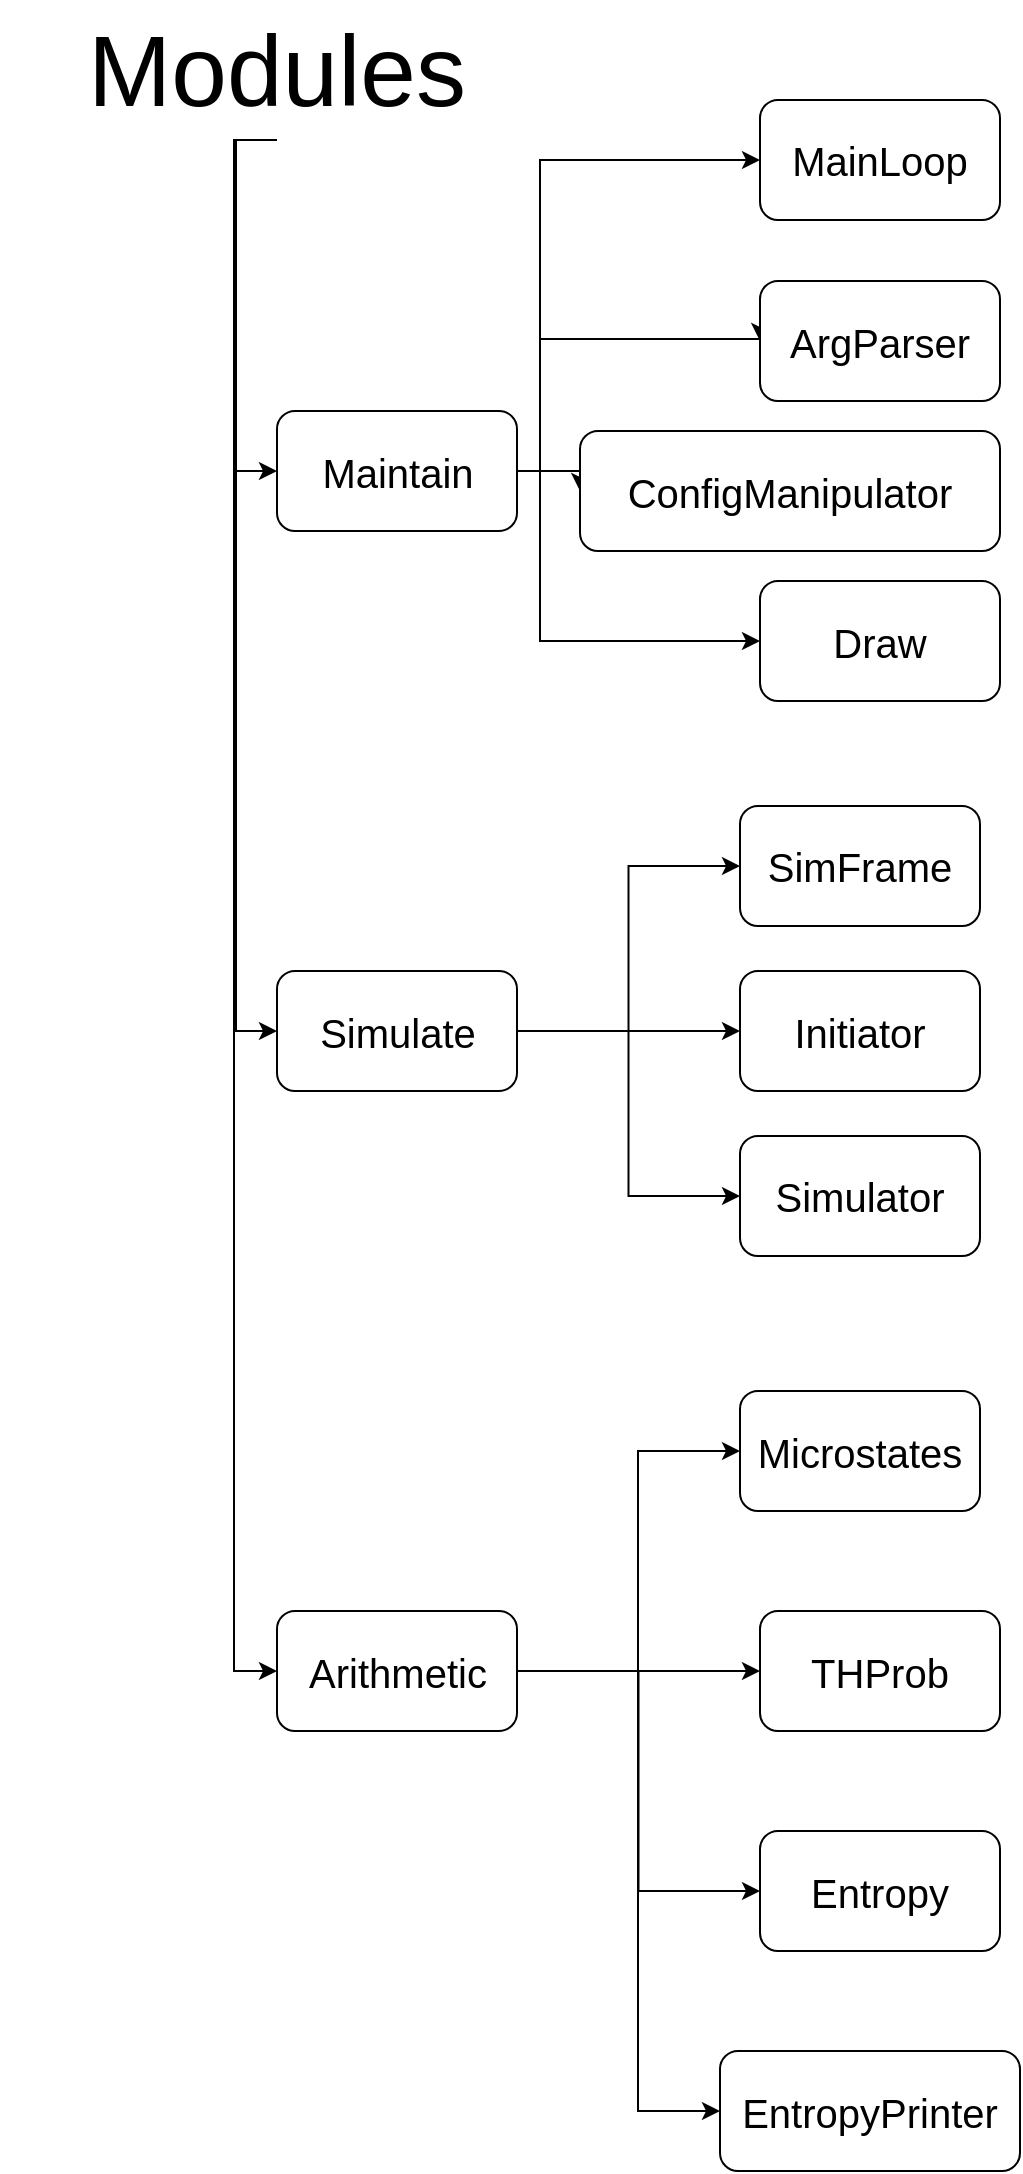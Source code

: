 <mxfile version="10.6.7" type="device"><diagram id="RwhqeOW1l-oJaSR4E7M6" name="Idea"><mxGraphModel dx="1298" dy="713" grid="1" gridSize="10" guides="1" tooltips="1" connect="1" arrows="1" fold="1" page="1" pageScale="1" pageWidth="827" pageHeight="1169" math="0" shadow="0"><root><mxCell id="0"/><mxCell id="1" parent="0"/><mxCell id="WnCjER1M3jmYZ0gr1c-u-15" style="edgeStyle=orthogonalEdgeStyle;rounded=0;orthogonalLoop=1;jettySize=auto;html=1;exitX=0.5;exitY=1;exitDx=0;exitDy=0;entryX=0;entryY=0.5;entryDx=0;entryDy=0;fontSize=20;" parent="1" source="WnCjER1M3jmYZ0gr1c-u-1" target="WnCjER1M3jmYZ0gr1c-u-3" edge="1"><mxGeometry relative="1" as="geometry"><mxPoint x="147" y="185.167" as="sourcePoint"/><Array as="points"><mxPoint x="128" y="120"/><mxPoint x="128" y="286"/></Array></mxGeometry></mxCell><mxCell id="WnCjER1M3jmYZ0gr1c-u-26" style="edgeStyle=orthogonalEdgeStyle;rounded=0;orthogonalLoop=1;jettySize=auto;html=1;exitX=0.5;exitY=1;exitDx=0;exitDy=0;entryX=0;entryY=0.5;entryDx=0;entryDy=0;fontSize=20;" parent="1" source="WnCjER1M3jmYZ0gr1c-u-1" target="WnCjER1M3jmYZ0gr1c-u-19" edge="1"><mxGeometry relative="1" as="geometry"><mxPoint x="147" y="185.167" as="sourcePoint"/><Array as="points"><mxPoint x="128" y="120"/><mxPoint x="128" y="566"/></Array></mxGeometry></mxCell><mxCell id="WnCjER1M3jmYZ0gr1c-u-36" style="edgeStyle=orthogonalEdgeStyle;rounded=0;orthogonalLoop=1;jettySize=auto;html=1;exitX=0.5;exitY=1;exitDx=0;exitDy=0;entryX=0;entryY=0.5;entryDx=0;entryDy=0;fontSize=20;" parent="1" source="WnCjER1M3jmYZ0gr1c-u-1" target="WnCjER1M3jmYZ0gr1c-u-27" edge="1"><mxGeometry relative="1" as="geometry"><mxPoint x="147" y="185.167" as="sourcePoint"/><Array as="points"><mxPoint x="127" y="120"/><mxPoint x="127" y="886"/></Array></mxGeometry></mxCell><mxCell id="WnCjER1M3jmYZ0gr1c-u-1" value="Modules" style="text;html=1;strokeColor=none;fillColor=none;align=center;verticalAlign=middle;whiteSpace=wrap;rounded=0;fontSize=50;" parent="1" vertex="1"><mxGeometry x="10" y="50" width="277" height="70" as="geometry"/></mxCell><mxCell id="WnCjER1M3jmYZ0gr1c-u-16" style="edgeStyle=orthogonalEdgeStyle;rounded=0;orthogonalLoop=1;jettySize=auto;html=1;exitX=1;exitY=0.5;exitDx=0;exitDy=0;entryX=0;entryY=0.5;entryDx=0;entryDy=0;fontSize=20;" parent="1" source="WnCjER1M3jmYZ0gr1c-u-3" target="WnCjER1M3jmYZ0gr1c-u-7" edge="1"><mxGeometry relative="1" as="geometry"><Array as="points"><mxPoint x="280" y="285.5"/><mxPoint x="280" y="219.5"/></Array></mxGeometry></mxCell><mxCell id="WnCjER1M3jmYZ0gr1c-u-17" style="edgeStyle=orthogonalEdgeStyle;rounded=0;orthogonalLoop=1;jettySize=auto;html=1;exitX=1;exitY=0.5;exitDx=0;exitDy=0;entryX=0;entryY=0.5;entryDx=0;entryDy=0;fontSize=20;" parent="1" source="WnCjER1M3jmYZ0gr1c-u-3" target="WnCjER1M3jmYZ0gr1c-u-8" edge="1"><mxGeometry relative="1" as="geometry"/></mxCell><mxCell id="WnCjER1M3jmYZ0gr1c-u-18" style="edgeStyle=orthogonalEdgeStyle;rounded=0;orthogonalLoop=1;jettySize=auto;html=1;exitX=1;exitY=0.5;exitDx=0;exitDy=0;entryX=0;entryY=0.5;entryDx=0;entryDy=0;fontSize=20;" parent="1" source="WnCjER1M3jmYZ0gr1c-u-3" target="WnCjER1M3jmYZ0gr1c-u-9" edge="1"><mxGeometry relative="1" as="geometry"><Array as="points"><mxPoint x="280" y="285.5"/><mxPoint x="280" y="370.5"/></Array></mxGeometry></mxCell><mxCell id="6c07GtGAKQh7QxY7TeVx-2" style="edgeStyle=orthogonalEdgeStyle;rounded=0;orthogonalLoop=1;jettySize=auto;html=1;exitX=1;exitY=0.5;exitDx=0;exitDy=0;entryX=0;entryY=0.5;entryDx=0;entryDy=0;" edge="1" parent="1" source="WnCjER1M3jmYZ0gr1c-u-3" target="6c07GtGAKQh7QxY7TeVx-1"><mxGeometry relative="1" as="geometry"><Array as="points"><mxPoint x="280" y="286"/><mxPoint x="280" y="130"/></Array></mxGeometry></mxCell><mxCell id="WnCjER1M3jmYZ0gr1c-u-3" value="&lt;div&gt;Maintain&lt;/div&gt;" style="rounded=1;whiteSpace=wrap;html=1;fontSize=20;" parent="1" vertex="1"><mxGeometry x="148.5" y="255.5" width="120" height="60" as="geometry"/></mxCell><mxCell id="WnCjER1M3jmYZ0gr1c-u-7" value="ArgParser" style="rounded=1;whiteSpace=wrap;html=1;fontSize=20;" parent="1" vertex="1"><mxGeometry x="390" y="190.5" width="120" height="60" as="geometry"/></mxCell><mxCell id="WnCjER1M3jmYZ0gr1c-u-8" value="&lt;div&gt;ConfigManipulator&lt;/div&gt;" style="rounded=1;whiteSpace=wrap;html=1;fontSize=20;" parent="1" vertex="1"><mxGeometry x="300" y="265.5" width="210" height="60" as="geometry"/></mxCell><mxCell id="WnCjER1M3jmYZ0gr1c-u-9" value="&lt;div&gt;Draw&lt;/div&gt;" style="rounded=1;whiteSpace=wrap;html=1;fontSize=20;" parent="1" vertex="1"><mxGeometry x="390" y="340.5" width="120" height="60" as="geometry"/></mxCell><mxCell id="WnCjER1M3jmYZ0gr1c-u-23" style="edgeStyle=orthogonalEdgeStyle;rounded=0;orthogonalLoop=1;jettySize=auto;html=1;exitX=1;exitY=0.5;exitDx=0;exitDy=0;entryX=0;entryY=0.5;entryDx=0;entryDy=0;fontSize=20;" parent="1" source="WnCjER1M3jmYZ0gr1c-u-19" target="WnCjER1M3jmYZ0gr1c-u-20" edge="1"><mxGeometry relative="1" as="geometry"/></mxCell><mxCell id="WnCjER1M3jmYZ0gr1c-u-24" style="edgeStyle=orthogonalEdgeStyle;rounded=0;orthogonalLoop=1;jettySize=auto;html=1;exitX=1;exitY=0.5;exitDx=0;exitDy=0;entryX=0;entryY=0.5;entryDx=0;entryDy=0;fontSize=20;" parent="1" source="WnCjER1M3jmYZ0gr1c-u-19" target="WnCjER1M3jmYZ0gr1c-u-21" edge="1"><mxGeometry relative="1" as="geometry"/></mxCell><mxCell id="WnCjER1M3jmYZ0gr1c-u-25" style="edgeStyle=orthogonalEdgeStyle;rounded=0;orthogonalLoop=1;jettySize=auto;html=1;exitX=1;exitY=0.5;exitDx=0;exitDy=0;entryX=0;entryY=0.5;entryDx=0;entryDy=0;fontSize=20;" parent="1" source="WnCjER1M3jmYZ0gr1c-u-19" target="WnCjER1M3jmYZ0gr1c-u-22" edge="1"><mxGeometry relative="1" as="geometry"/></mxCell><mxCell id="WnCjER1M3jmYZ0gr1c-u-19" value="Simulate" style="rounded=1;whiteSpace=wrap;html=1;fontSize=20;" parent="1" vertex="1"><mxGeometry x="148.5" y="535.5" width="120" height="60" as="geometry"/></mxCell><mxCell id="WnCjER1M3jmYZ0gr1c-u-20" value="Initiator" style="rounded=1;whiteSpace=wrap;html=1;fontSize=20;" parent="1" vertex="1"><mxGeometry x="380" y="535.5" width="120" height="60" as="geometry"/></mxCell><mxCell id="WnCjER1M3jmYZ0gr1c-u-21" value="SimFrame" style="rounded=1;whiteSpace=wrap;html=1;fontSize=20;" parent="1" vertex="1"><mxGeometry x="380" y="453" width="120" height="60" as="geometry"/></mxCell><mxCell id="WnCjER1M3jmYZ0gr1c-u-22" value="Simulator" style="rounded=1;whiteSpace=wrap;html=1;fontSize=20;" parent="1" vertex="1"><mxGeometry x="380" y="618" width="120" height="60" as="geometry"/></mxCell><mxCell id="WnCjER1M3jmYZ0gr1c-u-32" style="edgeStyle=orthogonalEdgeStyle;rounded=0;orthogonalLoop=1;jettySize=auto;html=1;exitX=1;exitY=0.5;exitDx=0;exitDy=0;entryX=0;entryY=0.5;entryDx=0;entryDy=0;fontSize=20;" parent="1" source="WnCjER1M3jmYZ0gr1c-u-27" target="WnCjER1M3jmYZ0gr1c-u-29" edge="1"><mxGeometry relative="1" as="geometry"/></mxCell><mxCell id="WnCjER1M3jmYZ0gr1c-u-33" style="edgeStyle=orthogonalEdgeStyle;rounded=0;orthogonalLoop=1;jettySize=auto;html=1;exitX=1;exitY=0.5;exitDx=0;exitDy=0;entryX=0;entryY=0.5;entryDx=0;entryDy=0;fontSize=20;" parent="1" source="WnCjER1M3jmYZ0gr1c-u-27" target="WnCjER1M3jmYZ0gr1c-u-28" edge="1"><mxGeometry relative="1" as="geometry"><Array as="points"><mxPoint x="329" y="885.5"/><mxPoint x="329" y="775.5"/></Array></mxGeometry></mxCell><mxCell id="WnCjER1M3jmYZ0gr1c-u-34" style="edgeStyle=orthogonalEdgeStyle;rounded=0;orthogonalLoop=1;jettySize=auto;html=1;exitX=1;exitY=0.5;exitDx=0;exitDy=0;entryX=0;entryY=0.5;entryDx=0;entryDy=0;fontSize=20;" parent="1" source="WnCjER1M3jmYZ0gr1c-u-27" target="WnCjER1M3jmYZ0gr1c-u-30" edge="1"><mxGeometry relative="1" as="geometry"/></mxCell><mxCell id="WnCjER1M3jmYZ0gr1c-u-35" style="edgeStyle=orthogonalEdgeStyle;rounded=0;orthogonalLoop=1;jettySize=auto;html=1;exitX=1;exitY=0.5;exitDx=0;exitDy=0;entryX=0;entryY=0.5;entryDx=0;entryDy=0;fontSize=20;" parent="1" source="WnCjER1M3jmYZ0gr1c-u-27" target="WnCjER1M3jmYZ0gr1c-u-31" edge="1"><mxGeometry relative="1" as="geometry"><Array as="points"><mxPoint x="329" y="885.5"/><mxPoint x="329" y="1105.5"/></Array></mxGeometry></mxCell><mxCell id="WnCjER1M3jmYZ0gr1c-u-27" value="Arithmetic" style="rounded=1;whiteSpace=wrap;html=1;fontSize=20;" parent="1" vertex="1"><mxGeometry x="148.5" y="855.5" width="120" height="60" as="geometry"/></mxCell><mxCell id="WnCjER1M3jmYZ0gr1c-u-28" value="Microstates" style="rounded=1;whiteSpace=wrap;html=1;fontSize=20;" parent="1" vertex="1"><mxGeometry x="380" y="745.5" width="120" height="60" as="geometry"/></mxCell><mxCell id="WnCjER1M3jmYZ0gr1c-u-29" value="THProb" style="rounded=1;whiteSpace=wrap;html=1;fontSize=20;" parent="1" vertex="1"><mxGeometry x="390" y="855.5" width="120" height="60" as="geometry"/></mxCell><mxCell id="WnCjER1M3jmYZ0gr1c-u-30" value="Entropy" style="rounded=1;whiteSpace=wrap;html=1;fontSize=20;" parent="1" vertex="1"><mxGeometry x="390" y="965.5" width="120" height="60" as="geometry"/></mxCell><mxCell id="WnCjER1M3jmYZ0gr1c-u-31" value="EntropyPrinter" style="rounded=1;whiteSpace=wrap;html=1;fontSize=20;" parent="1" vertex="1"><mxGeometry x="370" y="1075.5" width="150" height="60" as="geometry"/></mxCell><mxCell id="6c07GtGAKQh7QxY7TeVx-1" value="&lt;div&gt;MainLoop&lt;/div&gt;" style="rounded=1;whiteSpace=wrap;html=1;fontSize=20;" vertex="1" parent="1"><mxGeometry x="390" y="100" width="120" height="60" as="geometry"/></mxCell></root></mxGraphModel></diagram><diagram id="rgNG-4Kg2G--jfaTgQ7G" name="Maintain"><mxGraphModel dx="1070" dy="594" grid="1" gridSize="10" guides="1" tooltips="1" connect="1" arrows="1" fold="1" page="1" pageScale="1" pageWidth="827" pageHeight="1169" math="0" shadow="0"><root><mxCell id="KCFBfbqiBBiaxduxN_E0-0"/><mxCell id="KCFBfbqiBBiaxduxN_E0-1" parent="KCFBfbqiBBiaxduxN_E0-0"/><mxCell id="KCFBfbqiBBiaxduxN_E0-2" value="&lt;h1&gt;Maintain&lt;/h1&gt;&lt;div&gt;Part of program which embrace all modules into one working program&lt;br&gt;&lt;/div&gt;" style="text;html=1;strokeColor=none;fillColor=none;spacing=5;spacingTop=-20;whiteSpace=wrap;overflow=hidden;rounded=0;fontSize=20;" parent="KCFBfbqiBBiaxduxN_E0-1" vertex="1"><mxGeometry x="20" y="20" width="770" height="120" as="geometry"/></mxCell><mxCell id="KCFBfbqiBBiaxduxN_E0-3" value="ArgParser" style="rounded=1;whiteSpace=wrap;html=1;fontSize=20;" parent="KCFBfbqiBBiaxduxN_E0-1" vertex="1"><mxGeometry x="50" y="240" width="120" height="60" as="geometry"/></mxCell><mxCell id="KCFBfbqiBBiaxduxN_E0-5" value="&lt;div&gt;Is a part of program, taking part in analysing&lt;/div&gt;&lt;div&gt; user supplied startup arguments&lt;/div&gt;&lt;div&gt;&lt;br&gt;&lt;/div&gt;" style="text;html=1;resizable=0;points=[];autosize=1;align=left;verticalAlign=top;spacingTop=-4;fontSize=20;" parent="KCFBfbqiBBiaxduxN_E0-1" vertex="1"><mxGeometry x="210" y="229" width="420" height="70" as="geometry"/></mxCell><mxCell id="KCFBfbqiBBiaxduxN_E0-6" value="&lt;div&gt;Proper arguments are:&lt;/div&gt;&lt;div&gt;&amp;nbsp;&amp;nbsp;&amp;nbsp; -f file -&amp;gt; read particles positions and velocities from file&lt;/div&gt;&lt;div&gt;&amp;nbsp;&amp;nbsp;&amp;nbsp; -m time -&amp;gt; evaluate only microstates&lt;/div&gt;&lt;div&gt;&amp;nbsp;&amp;nbsp;&amp;nbsp; -t time -&amp;gt; evaluate only thermal probability&lt;/div&gt;&lt;div&gt;&amp;nbsp;&amp;nbsp;&amp;nbsp; -e time -&amp;gt; evaluate only entropy&lt;/div&gt;&lt;div&gt;&amp;nbsp;&amp;nbsp;&amp;nbsp; -c file -&amp;gt; create chart with entropy&lt;/div&gt;&lt;div&gt;&amp;nbsp;&amp;nbsp;&amp;nbsp; -r -&amp;gt; recreate config file&lt;/div&gt;&lt;div&gt;&amp;nbsp;&amp;nbsp;&amp;nbsp; -s -&amp;gt; save all output to file&lt;/div&gt;&lt;div&gt;&amp;nbsp;&amp;nbsp;&amp;nbsp; -T -&amp;gt; set simulation period&lt;br&gt;&lt;/div&gt;&lt;div&gt;&lt;br&gt;&lt;/div&gt;" style="text;html=1;resizable=0;points=[];autosize=1;align=left;verticalAlign=top;spacingTop=-4;fontSize=20;" parent="KCFBfbqiBBiaxduxN_E0-1" vertex="1"><mxGeometry x="214" y="300" width="530" height="240" as="geometry"/></mxCell><mxCell id="KCFBfbqiBBiaxduxN_E0-7" value="ConfigManipulator" style="rounded=1;whiteSpace=wrap;html=1;fontSize=20;" parent="KCFBfbqiBBiaxduxN_E0-1" vertex="1"><mxGeometry x="858" y="489.941" width="190" height="60" as="geometry"/></mxCell><mxCell id="KCFBfbqiBBiaxduxN_E0-8" value="&lt;div&gt;Is used as interface to communicate with config file,&lt;/div&gt;&lt;div&gt;which store basic data with simulate configuration&lt;br&gt;&lt;/div&gt;" style="text;html=1;resizable=0;points=[];autosize=1;align=left;verticalAlign=top;spacingTop=-4;fontSize=20;" parent="KCFBfbqiBBiaxduxN_E0-1" vertex="1"><mxGeometry x="1071" y="504.941" width="470" height="50" as="geometry"/></mxCell><mxCell id="KCFBfbqiBBiaxduxN_E0-9" value="&lt;div&gt;Stored data are:&lt;/div&gt;&lt;div&gt;&amp;nbsp;&amp;nbsp;&amp;nbsp; - sizeX : float -&amp;gt; contains width of simulated area&lt;/div&gt;&lt;div&gt;&amp;nbsp;&amp;nbsp;&amp;nbsp; - sizeY : float -&amp;gt; contains height of simulated area&lt;/div&gt;&lt;div&gt;&amp;nbsp;&amp;nbsp;&amp;nbsp; - maxSpeed : float -&amp;gt; define maximal speed of single particle&lt;/div&gt;&lt;div&gt;&amp;nbsp;&amp;nbsp;&amp;nbsp; - particleAmount : int -&amp;gt; define amount of particles&lt;/div&gt;&lt;div&gt;&amp;nbsp;&amp;nbsp;&amp;nbsp; - boxSize : float -&amp;gt; define size of one side of box&lt;/div&gt;&lt;div&gt;&amp;nbsp;&amp;nbsp;&amp;nbsp; - time : int -&amp;gt; define time of simulation&lt;/div&gt;&lt;div&gt;&amp;nbsp;&amp;nbsp;&amp;nbsp; - timeDelta -&amp;gt; smallest time simulation take part&lt;/div&gt;&lt;div&gt;&amp;nbsp;&amp;nbsp;&amp;nbsp; - init_state_file : str -&amp;gt; file with initial positions and velocities for particles&lt;br&gt;&lt;/div&gt;" style="text;html=1;resizable=0;points=[];autosize=1;align=left;verticalAlign=top;spacingTop=-4;fontSize=20;" parent="KCFBfbqiBBiaxduxN_E0-1" vertex="1"><mxGeometry x="1042" y="600.941" width="690" height="220" as="geometry"/></mxCell><mxCell id="KCFBfbqiBBiaxduxN_E0-10" value="read(name : str)" style="shape=process;whiteSpace=wrap;html=1;backgroundOutline=1;fontSize=20;" parent="KCFBfbqiBBiaxduxN_E0-1" vertex="1"><mxGeometry x="1048" y="937.941" width="220" height="60" as="geometry"/></mxCell><mxCell id="KCFBfbqiBBiaxduxN_E0-11" value="&lt;div&gt;Takes: name of field described above&lt;/div&gt;&lt;div&gt;Returns: value of field&lt;br&gt;&lt;/div&gt;" style="text;html=1;resizable=0;points=[];autosize=1;align=left;verticalAlign=top;spacingTop=-4;fontSize=20;" parent="KCFBfbqiBBiaxduxN_E0-1" vertex="1"><mxGeometry x="1148" y="1025.941" width="350" height="50" as="geometry"/></mxCell><mxCell id="Q_Mk7q2_azyqjLgJI4Qp-0" value="&lt;div&gt;get_arguments()&lt;/div&gt;" style="shape=process;whiteSpace=wrap;html=1;backgroundOutline=1;fontSize=20;" vertex="1" parent="KCFBfbqiBBiaxduxN_E0-1"><mxGeometry x="241.5" y="781.5" width="220" height="52" as="geometry"/></mxCell><mxCell id="Q_Mk7q2_azyqjLgJI4Qp-2" value="&lt;div&gt;taeks: ALL arguments given by user&lt;/div&gt;&lt;div&gt;Returns: ArgumentParse.Namespace&lt;br&gt;&lt;/div&gt;&lt;div&gt;&lt;br&gt;&lt;/div&gt;" style="text;html=1;resizable=0;points=[];autosize=1;align=left;verticalAlign=top;spacingTop=-4;fontSize=20;" vertex="1" parent="KCFBfbqiBBiaxduxN_E0-1"><mxGeometry x="296.5" y="866" width="350" height="70" as="geometry"/></mxCell><mxCell id="Q_Mk7q2_azyqjLgJI4Qp-3" value="&lt;font style=&quot;font-size: 20px&quot;&gt;MainLoop&lt;/font&gt;" style="rounded=1;whiteSpace=wrap;html=1;" vertex="1" parent="KCFBfbqiBBiaxduxN_E0-1"><mxGeometry x="880" y="100" width="120" height="60" as="geometry"/></mxCell><mxCell id="LXr-juWAM6A-Pz0u5b2K-0" value="&lt;div align=&quot;left&quot;&gt;&lt;font style=&quot;font-size: 20px&quot;&gt;Acts as main() in normal program, runs other function etc.&lt;/font&gt;&lt;/div&gt;" style="text;html=1;strokeColor=none;fillColor=none;align=center;verticalAlign=middle;whiteSpace=wrap;rounded=0;" vertex="1" parent="KCFBfbqiBBiaxduxN_E0-1"><mxGeometry x="1050" y="110" width="450" height="50" as="geometry"/></mxCell><mxCell id="LXr-juWAM6A-Pz0u5b2K-1" value="run()" style="shape=process;whiteSpace=wrap;html=1;backgroundOutline=1;" vertex="1" parent="KCFBfbqiBBiaxduxN_E0-1"><mxGeometry x="1050" y="208.5" width="130" height="41" as="geometry"/></mxCell><mxCell id="LXr-juWAM6A-Pz0u5b2K-3" value="&lt;div&gt;Takes: nth&lt;/div&gt;&lt;div&gt;Return: nth&lt;/div&gt;" style="text;html=1;resizable=0;points=[];autosize=1;align=left;verticalAlign=top;spacingTop=-4;" vertex="1" parent="KCFBfbqiBBiaxduxN_E0-1"><mxGeometry x="1115" y="270" width="90" height="30" as="geometry"/></mxCell><mxCell id="6z-A5MUAKzGA4-o8f7WF-0" value="constructor(argv:str[])" style="shape=process;whiteSpace=wrap;html=1;backgroundOutline=1;fontSize=20;" vertex="1" parent="KCFBfbqiBBiaxduxN_E0-1"><mxGeometry x="242" y="532" width="319" height="52" as="geometry"/></mxCell><mxCell id="6z-A5MUAKzGA4-o8f7WF-1" value="constructor(argv:str[])" style="shape=process;whiteSpace=wrap;html=1;backgroundOutline=1;fontSize=20;" vertex="1" parent="KCFBfbqiBBiaxduxN_E0-1"><mxGeometry x="1050" y="343" width="319" height="52" as="geometry"/></mxCell><mxCell id="6z-A5MUAKzGA4-o8f7WF-2" value="Takes: argv, which are arguments typed by user" style="text;html=1;resizable=0;points=[];autosize=1;align=left;verticalAlign=top;spacingTop=-4;fontSize=20;" vertex="1" parent="KCFBfbqiBBiaxduxN_E0-1"><mxGeometry x="306.5" y="625" width="450" height="30" as="geometry"/></mxCell><mxCell id="6z-A5MUAKzGA4-o8f7WF-3" value="Takes: argv, which are arguments typed by user" style="text;html=1;resizable=0;points=[];autosize=1;align=left;verticalAlign=top;spacingTop=-4;fontSize=20;" vertex="1" parent="KCFBfbqiBBiaxduxN_E0-1"><mxGeometry x="1115" y="410" width="450" height="30" as="geometry"/></mxCell></root></mxGraphModel></diagram><diagram id="950tFVJarbLkPu3ioV0K" name="Simulate"><mxGraphModel dx="2345" dy="923" grid="1" gridSize="10" guides="1" tooltips="1" connect="1" arrows="1" fold="1" page="1" pageScale="1" pageWidth="827" pageHeight="1169" math="0" shadow="0"><root><mxCell id="5Re8Ged_O6veyb_y-2z3-0"/><mxCell id="5Re8Ged_O6veyb_y-2z3-1" parent="5Re8Ged_O6veyb_y-2z3-0"/><mxCell id="0118oZovS-5T8yJHAc0L-0" value="&lt;h1&gt;Simulate&lt;br&gt;&lt;/h1&gt;&lt;p&gt;Has code for conducting simulation of gas&lt;br&gt;&lt;/p&gt;" style="text;html=1;strokeColor=none;fillColor=none;spacing=5;spacingTop=-20;whiteSpace=wrap;overflow=hidden;rounded=0;fontSize=20;" parent="5Re8Ged_O6veyb_y-2z3-1" vertex="1"><mxGeometry x="20" y="20" width="860" height="130" as="geometry"/></mxCell><mxCell id="0118oZovS-5T8yJHAc0L-1" value="SimFrme" style="rounded=1;whiteSpace=wrap;html=1;fontSize=20;" parent="5Re8Ged_O6veyb_y-2z3-1" vertex="1"><mxGeometry x="40" y="170" width="120" height="60" as="geometry"/></mxCell><mxCell id="oD1R3J93JnNypgZ10-bI-0" value="&lt;div&gt;Is class to store&lt;br&gt;&lt;/div&gt;&lt;div&gt;one steep of simulation&lt;br&gt;&lt;/div&gt;" style="text;html=1;resizable=0;points=[];autosize=1;align=left;verticalAlign=top;spacingTop=-4;fontSize=20;" parent="5Re8Ged_O6veyb_y-2z3-1" vertex="1"><mxGeometry x="190" y="170" width="220" height="50" as="geometry"/></mxCell><mxCell id="OOXkxXz8Z4O635L4bWoh-0" value="Initiator" style="rounded=1;whiteSpace=wrap;html=1;fontSize=20;" parent="5Re8Ged_O6veyb_y-2z3-1" vertex="1"><mxGeometry x="920" y="170" width="120" height="60" as="geometry"/></mxCell><mxCell id="EcG8xw-q_j3o9bfDbYRz-0" value="&lt;div&gt;Create initial frame of simulation,&lt;/div&gt;&lt;div&gt; exact demands of first frame are provided&lt;/div&gt;&lt;div&gt; in Schawiola materials&lt;/div&gt;" style="text;html=1;resizable=0;points=[];autosize=1;align=left;verticalAlign=top;spacingTop=-4;fontSize=20;" parent="5Re8Ged_O6veyb_y-2z3-1" vertex="1"><mxGeometry x="1072" y="165" width="380" height="70" as="geometry"/></mxCell><mxCell id="EcG8xw-q_j3o9bfDbYRz-1" value="create()" style="shape=process;whiteSpace=wrap;html=1;backgroundOutline=1;fontSize=20;" parent="5Re8Ged_O6veyb_y-2z3-1" vertex="1"><mxGeometry x="1040" y="466" width="120" height="60" as="geometry"/></mxCell><mxCell id="EcG8xw-q_j3o9bfDbYRz-2" value="&lt;div&gt;Takes: nth&lt;/div&gt;&lt;div&gt;Returns: SimFrame&lt;br&gt;&lt;/div&gt;" style="text;html=1;resizable=0;points=[];autosize=1;align=left;verticalAlign=top;spacingTop=-4;fontSize=20;" parent="5Re8Ged_O6veyb_y-2z3-1" vertex="1"><mxGeometry x="1101" y="547.5" width="190" height="50" as="geometry"/></mxCell><mxCell id="EcG8xw-q_j3o9bfDbYRz-3" value="Simulator" style="rounded=1;whiteSpace=wrap;html=1;fontSize=20;" parent="5Re8Ged_O6veyb_y-2z3-1" vertex="1"><mxGeometry x="898" y="803" width="120" height="60" as="geometry"/></mxCell><mxCell id="EcG8xw-q_j3o9bfDbYRz-6" value="&lt;div&gt;Takes one frame,&lt;/div&gt;&lt;div&gt; simulate behavior of particles after elapsing some deltaTime,&lt;/div&gt;&lt;div&gt;return new SimFrame&lt;br&gt;&lt;/div&gt;" style="text;html=1;resizable=0;points=[];autosize=1;align=left;verticalAlign=top;spacingTop=-4;fontSize=20;" parent="5Re8Ged_O6veyb_y-2z3-1" vertex="1"><mxGeometry x="1066" y="791" width="560" height="70" as="geometry"/></mxCell><mxCell id="EcG8xw-q_j3o9bfDbYRz-7" value="&lt;div&gt;simulate(frame: SimFrame&lt;/div&gt;&lt;div&gt;deltaTime : float)&lt;/div&gt;" style="shape=process;whiteSpace=wrap;html=1;backgroundOutline=1;fontSize=20;" parent="5Re8Ged_O6veyb_y-2z3-1" vertex="1"><mxGeometry x="1018" y="953" width="370" height="60" as="geometry"/></mxCell><mxCell id="EcG8xw-q_j3o9bfDbYRz-8" value="&lt;div&gt;Takes: frame which is SimFrame type&lt;/div&gt;&lt;div&gt;&amp;nbsp;&amp;nbsp;&amp;nbsp;&amp;nbsp;&amp;nbsp;&amp;nbsp;&amp;nbsp;&amp;nbsp;&amp;nbsp;&amp;nbsp;&amp;nbsp; time which is float type&lt;br&gt;&lt;/div&gt;&lt;div&gt;Returns: frame which is SimFrame type &lt;br&gt;&lt;/div&gt;" style="text;html=1;resizable=0;points=[];autosize=1;align=left;verticalAlign=top;spacingTop=-4;fontSize=20;" parent="5Re8Ged_O6veyb_y-2z3-1" vertex="1"><mxGeometry x="1112" y="1039" width="370" height="70" as="geometry"/></mxCell><mxCell id="sSHzgfW9e7wJaTSzEAAF-0" value="&lt;font style=&quot;font-size: 20px&quot;&gt;get_particle(number:int)&lt;/font&gt;" style="shape=process;whiteSpace=wrap;html=1;backgroundOutline=1;" vertex="1" parent="5Re8Ged_O6veyb_y-2z3-1"><mxGeometry x="190" y="280" width="340" height="60" as="geometry"/></mxCell><mxCell id="sSHzgfW9e7wJaTSzEAAF-1" value="&lt;div style=&quot;font-size: 20px&quot;&gt;&lt;font style=&quot;font-size: 20px&quot;&gt;Takes: number, unique number for each particle&lt;/font&gt;&lt;/div&gt;&lt;div style=&quot;font-size: 20px&quot;&gt;&lt;font style=&quot;font-size: 20px&quot;&gt;Returns: Particle object, with corresponding number&lt;br&gt;&lt;/font&gt;&lt;/div&gt;" style="text;html=1;resizable=0;points=[];autosize=1;align=left;verticalAlign=top;spacingTop=-4;" vertex="1" parent="5Re8Ged_O6veyb_y-2z3-1"><mxGeometry x="275" y="364" width="490" height="30" as="geometry"/></mxCell><mxCell id="sSHzgfW9e7wJaTSzEAAF-2" value="&lt;font style=&quot;font-size: 20px&quot;&gt;get_particles()&lt;/font&gt;" style="shape=process;whiteSpace=wrap;html=1;backgroundOutline=1;" vertex="1" parent="5Re8Ged_O6veyb_y-2z3-1"><mxGeometry x="190" y="470" width="250" height="60" as="geometry"/></mxCell><mxCell id="sSHzgfW9e7wJaTSzEAAF-3" value="&lt;div style=&quot;font-size: 20px&quot;&gt;&lt;font style=&quot;font-size: 20px&quot;&gt;Takes: nth&lt;br&gt;&lt;/font&gt;&lt;/div&gt;&lt;div style=&quot;font-size: 20px&quot;&gt;&lt;font style=&quot;font-size: 20px&quot;&gt;Returns: All possessed Particle objects as array&lt;br&gt;&lt;/font&gt;&lt;/div&gt;" style="text;html=1;resizable=0;points=[];autosize=1;align=left;verticalAlign=top;spacingTop=-4;" vertex="1" parent="5Re8Ged_O6veyb_y-2z3-1"><mxGeometry x="275" y="575" width="450" height="30" as="geometry"/></mxCell><mxCell id="Si-wJFJU3ngnlYVyt8cS-0" value="Particle" style="rounded=1;whiteSpace=wrap;html=1;fontSize=20;" vertex="1" parent="5Re8Ged_O6veyb_y-2z3-1"><mxGeometry x="40" y="710" width="120" height="60" as="geometry"/></mxCell><mxCell id="Si-wJFJU3ngnlYVyt8cS-3" value="&lt;font style=&quot;font-size: 20px&quot;&gt;Single particle in simulation&lt;br&gt;&lt;/font&gt;" style="text;html=1;resizable=0;points=[];autosize=1;align=left;verticalAlign=top;spacingTop=-4;" vertex="1" parent="5Re8Ged_O6veyb_y-2z3-1"><mxGeometry x="190" y="725" width="270" height="20" as="geometry"/></mxCell><mxCell id="Si-wJFJU3ngnlYVyt8cS-4" value="&lt;font style=&quot;font-size: 20px&quot;&gt;get_position()&lt;/font&gt;" style="shape=process;whiteSpace=wrap;html=1;backgroundOutline=1;" vertex="1" parent="5Re8Ged_O6veyb_y-2z3-1"><mxGeometry x="190" y="819" width="250" height="60" as="geometry"/></mxCell><mxCell id="Si-wJFJU3ngnlYVyt8cS-5" value="&lt;font style=&quot;font-size: 20px&quot;&gt;get_velocity()&lt;br&gt;&lt;/font&gt;" style="shape=process;whiteSpace=wrap;html=1;backgroundOutline=1;" vertex="1" parent="5Re8Ged_O6veyb_y-2z3-1"><mxGeometry x="190" y="920" width="250" height="60" as="geometry"/></mxCell><mxCell id="Si-wJFJU3ngnlYVyt8cS-6" value="&lt;font style=&quot;font-size: 20px&quot;&gt;get_box_position()&lt;br&gt;&lt;/font&gt;" style="shape=process;whiteSpace=wrap;html=1;backgroundOutline=1;" vertex="1" parent="5Re8Ged_O6veyb_y-2z3-1"><mxGeometry x="190" y="1030" width="250" height="60" as="geometry"/></mxCell><mxCell id="Si-wJFJU3ngnlYVyt8cS-7" value="constructor(file_name:str)" style="shape=process;whiteSpace=wrap;html=1;backgroundOutline=1;fontSize=20;" vertex="1" parent="5Re8Ged_O6veyb_y-2z3-1"><mxGeometry x="1029" y="270" width="341" height="60" as="geometry"/></mxCell><mxCell id="Si-wJFJU3ngnlYVyt8cS-8" value="&lt;div&gt;Constructor should determine if file_name&lt;/div&gt;&lt;div&gt;if given and should read from file,&lt;/div&gt;&lt;div&gt;or if it's not it should randomize it&lt;br&gt;&lt;/div&gt;" style="text;html=1;resizable=0;points=[];autosize=1;align=left;verticalAlign=top;spacingTop=-4;fontSize=20;" vertex="1" parent="5Re8Ged_O6veyb_y-2z3-1"><mxGeometry x="1089" y="350" width="400" height="70" as="geometry"/></mxCell></root></mxGraphModel></diagram><diagram id="0A7nzUflHTiXi0p4xc9L" name="Arithmetic"><mxGraphModel dx="1104" dy="434" grid="1" gridSize="10" guides="1" tooltips="1" connect="1" arrows="1" fold="1" page="1" pageScale="1" pageWidth="827" pageHeight="1169" math="0" shadow="0"><root><mxCell id="UEtOvxbuhxiPrA6DW69F-0"/><mxCell id="UEtOvxbuhxiPrA6DW69F-1" parent="UEtOvxbuhxiPrA6DW69F-0"/><mxCell id="UEtOvxbuhxiPrA6DW69F-2" value="&lt;h1&gt;Arithmetic&lt;/h1&gt;&lt;p&gt;Contains functions run on top of simulation to make some statistics about it&lt;br&gt;&lt;/p&gt;" style="text;html=1;strokeColor=none;fillColor=none;spacing=5;spacingTop=-20;whiteSpace=wrap;overflow=hidden;rounded=0;fontSize=20;" parent="UEtOvxbuhxiPrA6DW69F-1" vertex="1"><mxGeometry x="20" y="20" width="770" height="120" as="geometry"/></mxCell><mxCell id="UEtOvxbuhxiPrA6DW69F-4" value="Microstates" style="rounded=1;whiteSpace=wrap;html=1;fontSize=20;" parent="UEtOvxbuhxiPrA6DW69F-1" vertex="1"><mxGeometry x="30" y="190" width="120" height="60" as="geometry"/></mxCell><mxCell id="Wdw4Fj0_Pcy0axjrFAqp-0" value="&lt;div&gt;Class describe microstate after elapsing some time.&lt;/div&gt;&lt;div&gt;Time should be taken from config file&lt;br&gt;&lt;/div&gt;&lt;div&gt;Algorithm for evaluating microstate is carefully described in&lt;/div&gt;&lt;div&gt;Schawiola materials&lt;br&gt;&lt;/div&gt;" style="text;html=1;resizable=0;points=[];autosize=1;align=left;verticalAlign=top;spacingTop=-4;fontSize=20;" parent="UEtOvxbuhxiPrA6DW69F-1" vertex="1"><mxGeometry x="182" y="185" width="540" height="100" as="geometry"/></mxCell><mxCell id="Wdw4Fj0_Pcy0axjrFAqp-1" value="evaluate()" style="shape=process;whiteSpace=wrap;html=1;backgroundOutline=1;fontSize=20;" parent="UEtOvxbuhxiPrA6DW69F-1" vertex="1"><mxGeometry x="150" y="333" width="160" height="60" as="geometry"/></mxCell><mxCell id="Wdw4Fj0_Pcy0axjrFAqp-2" value="&lt;div&gt;Takes: nth&lt;/div&gt;&lt;div&gt;Returns: array with ints describing microstates&lt;br&gt;&lt;/div&gt;" style="text;html=1;resizable=0;points=[];autosize=1;align=left;verticalAlign=top;spacingTop=-4;fontSize=20;" parent="UEtOvxbuhxiPrA6DW69F-1" vertex="1"><mxGeometry x="242" y="424" width="430" height="50" as="geometry"/></mxCell><mxCell id="Wdw4Fj0_Pcy0axjrFAqp-3" value="THProb" style="rounded=1;whiteSpace=wrap;html=1;fontSize=20;" parent="UEtOvxbuhxiPrA6DW69F-1" vertex="1"><mxGeometry x="14" y="567" width="120" height="60" as="geometry"/></mxCell><mxCell id="27UkeZxhxIAWz-Y6Brws-0" value="&lt;div&gt;Class describe thermodynamic probability after elapsing some time.&lt;/div&gt;&lt;div&gt;Time should be taken from config file&lt;/div&gt;&lt;div&gt;Algorithm for evaluating THP is carefully described in&lt;/div&gt;&lt;div&gt;Schawiola materials&lt;br&gt;&lt;/div&gt;" style="text;html=1;resizable=0;points=[];autosize=1;align=left;verticalAlign=top;spacingTop=-4;fontSize=20;" parent="UEtOvxbuhxiPrA6DW69F-1" vertex="1"><mxGeometry x="176" y="557" width="620" height="100" as="geometry"/></mxCell><mxCell id="27UkeZxhxIAWz-Y6Brws-1" value="evaluate()" style="shape=process;whiteSpace=wrap;html=1;backgroundOutline=1;fontSize=20;" parent="UEtOvxbuhxiPrA6DW69F-1" vertex="1"><mxGeometry x="154" y="671" width="160" height="60" as="geometry"/></mxCell><mxCell id="27UkeZxhxIAWz-Y6Brws-2" value="&lt;div&gt;Takes: nth&lt;/div&gt;&lt;div&gt;Returns: simple int with THP&lt;br&gt;&lt;/div&gt;" style="text;html=1;resizable=0;points=[];autosize=1;align=left;verticalAlign=top;spacingTop=-4;fontSize=20;" parent="UEtOvxbuhxiPrA6DW69F-1" vertex="1"><mxGeometry x="252" y="776.5" width="270" height="50" as="geometry"/></mxCell><mxCell id="27UkeZxhxIAWz-Y6Brws-3" value="THProb" style="rounded=1;whiteSpace=wrap;html=1;fontSize=20;" parent="UEtOvxbuhxiPrA6DW69F-1" vertex="1"><mxGeometry x="20" y="906.5" width="120" height="60" as="geometry"/></mxCell><mxCell id="27UkeZxhxIAWz-Y6Brws-4" value="&lt;div&gt;Class describe entropy after elapsing some time.&lt;/div&gt;&lt;div&gt;Time should be taken from config file&lt;/div&gt;&lt;div&gt;Algorithm for evaluating entropy is carefully described in&lt;/div&gt;&lt;div&gt;Schawiola materials&lt;br&gt;&lt;/div&gt;" style="text;html=1;resizable=0;points=[];autosize=1;align=left;verticalAlign=top;spacingTop=-4;fontSize=20;" parent="UEtOvxbuhxiPrA6DW69F-1" vertex="1"><mxGeometry x="182" y="896.5" width="510" height="100" as="geometry"/></mxCell><mxCell id="27UkeZxhxIAWz-Y6Brws-5" value="evaluate()" style="shape=process;whiteSpace=wrap;html=1;backgroundOutline=1;fontSize=20;" parent="UEtOvxbuhxiPrA6DW69F-1" vertex="1"><mxGeometry x="160" y="1010.5" width="160" height="60" as="geometry"/></mxCell><mxCell id="27UkeZxhxIAWz-Y6Brws-6" value="&lt;div&gt;Takes: nth&lt;/div&gt;&lt;div&gt;Returns: simple int with entropy&lt;br&gt;&lt;/div&gt;" style="text;html=1;resizable=0;points=[];autosize=1;align=left;verticalAlign=top;spacingTop=-4;fontSize=20;" parent="UEtOvxbuhxiPrA6DW69F-1" vertex="1"><mxGeometry x="252" y="1101.5" width="300" height="50" as="geometry"/></mxCell><mxCell id="27UkeZxhxIAWz-Y6Brws-7" value="EntropyPrinter" style="rounded=1;whiteSpace=wrap;html=1;fontSize=20;" parent="UEtOvxbuhxiPrA6DW69F-1" vertex="1"><mxGeometry x="898" y="185" width="180" height="60" as="geometry"/></mxCell><mxCell id="27UkeZxhxIAWz-Y6Brws-8" value="&lt;div&gt;Class create chart describing&lt;/div&gt;&lt;div&gt; change of entropy in time&lt;/div&gt;&lt;div&gt;.Time should be taken from config file&lt;/div&gt;" style="text;html=1;resizable=0;points=[];autosize=1;align=left;verticalAlign=top;spacingTop=-4;fontSize=20;" parent="UEtOvxbuhxiPrA6DW69F-1" vertex="1"><mxGeometry x="1116.214" y="190.214" width="350" height="70" as="geometry"/></mxCell><mxCell id="27UkeZxhxIAWz-Y6Brws-9" value="evaluate()" style="shape=process;whiteSpace=wrap;html=1;backgroundOutline=1;fontSize=20;" parent="UEtOvxbuhxiPrA6DW69F-1" vertex="1"><mxGeometry x="1078.214" y="401.214" width="160" height="60" as="geometry"/></mxCell><mxCell id="27UkeZxhxIAWz-Y6Brws-10" value="&lt;div&gt;Takes: nth&lt;/div&gt;&lt;div&gt;Returns: nth&lt;br&gt;&lt;/div&gt;" style="text;html=1;resizable=0;points=[];autosize=1;align=left;verticalAlign=top;spacingTop=-4;fontSize=20;" parent="UEtOvxbuhxiPrA6DW69F-1" vertex="1"><mxGeometry x="1158.214" y="492.214" width="120" height="50" as="geometry"/></mxCell><mxCell id="27UkeZxhxIAWz-Y6Brws-12" value="constructor(file_name : str)" style="shape=process;whiteSpace=wrap;html=1;backgroundOutline=1;fontSize=20;" parent="UEtOvxbuhxiPrA6DW69F-1" vertex="1"><mxGeometry x="1078" y="305" width="320" height="60" as="geometry"/></mxCell></root></mxGraphModel></diagram></mxfile>